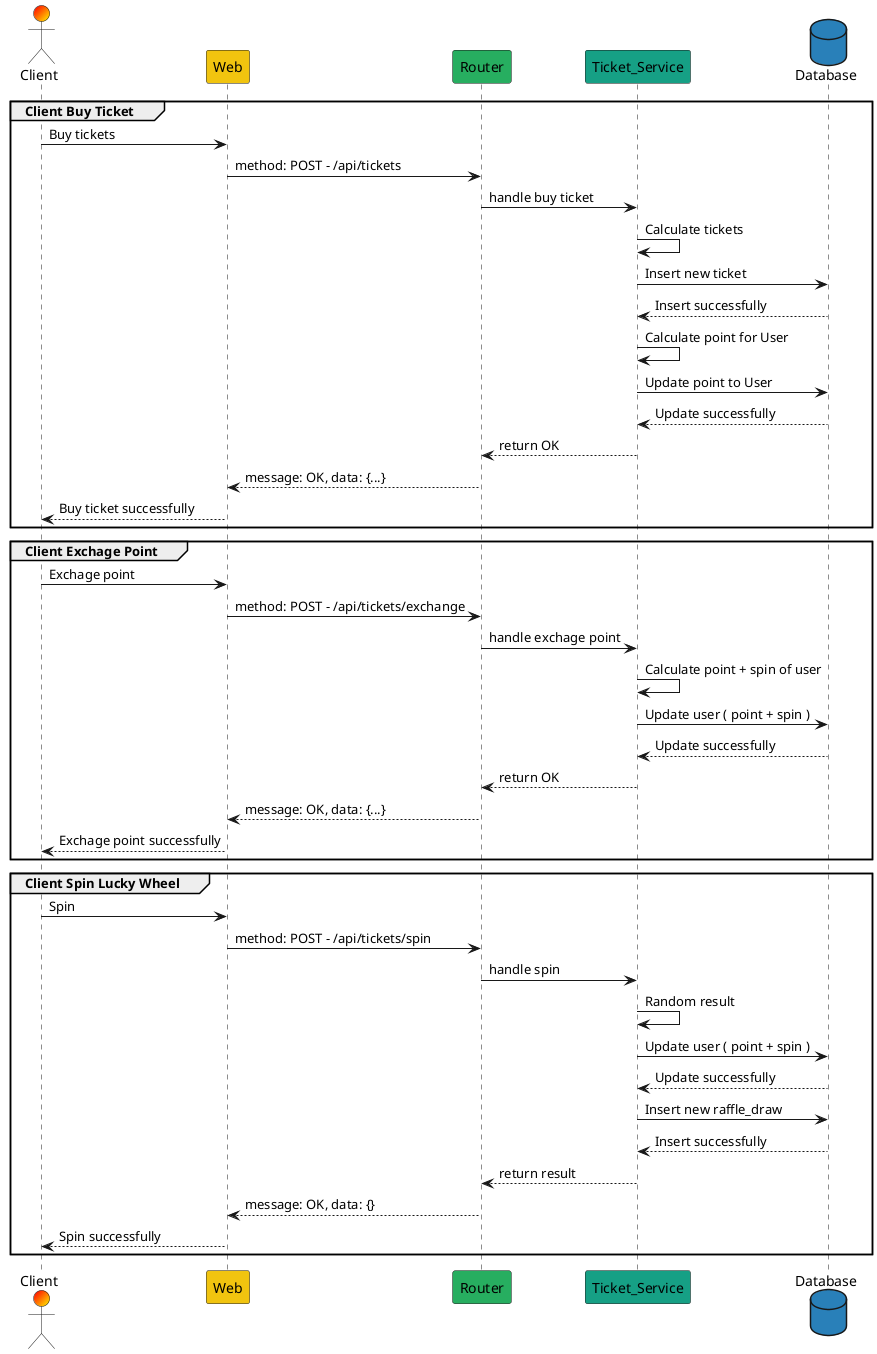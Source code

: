 @startuml

actor        Client         as C  #FF0000/FFFF00
participant  Web            as W  #f1c40f
participant  Router         as R  #27ae60
participant  Ticket_Service as S  #16a085
database     Database       as DB #2980b9

group Client Buy Ticket
C   ->  W    :  Buy tickets
W   ->  R    :  method: POST - /api/tickets
R   ->  S    :  handle buy ticket
S   ->  S    :  Calculate tickets
S   ->  DB   :  Insert new ticket
DB  --> S    :  Insert successfully
S   ->  S    :  Calculate point for User
S   ->  DB   :  Update point to User
DB  --> S    :  Update successfully
S   --> R    :  return OK
R   --> W    :  message: OK, data: {...}
W   --> C    :  Buy ticket successfully
end


group Client Exchage Point
C   ->  W    :  Exchage point
W   ->  R    :  method: POST - /api/tickets/exchange
R   ->  S    :  handle exchage point
S   ->  S    :  Calculate point + spin of user
S   ->  DB   :  Update user ( point + spin )
DB  --> S    :  Update successfully
S   --> R    :  return OK
R   --> W    :  message: OK, data: {...}
W   --> C    :  Exchage point successfully
end


group Client Spin Lucky Wheel
C   ->  W    :  Spin
W   ->  R    :  method: POST - /api/tickets/spin
R   ->  S    :  handle spin
S   ->  S    :  Random result
S   ->  DB   :  Update user ( point + spin )
DB  --> S    :  Update successfully
S   ->  DB   :  Insert new raffle_draw
DB  --> S    :  Insert successfully
S   --> R    :  return result
R   --> W    :  message: OK, data: {}
W   --> C    :  Spin successfully
end

@enduml